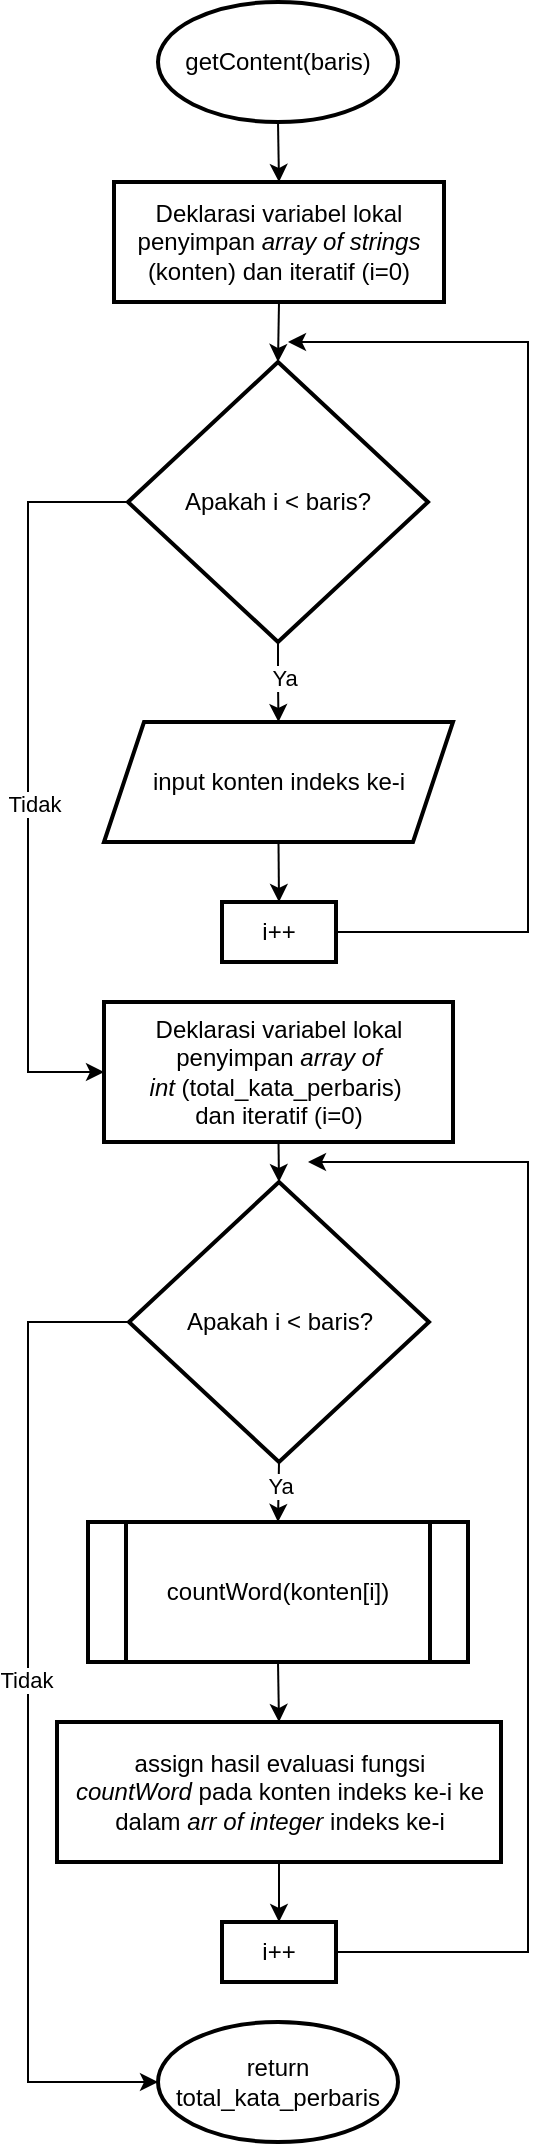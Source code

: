 <mxfile version="23.1.5" type="device">
  <diagram name="Page-1" id="pIJavBY0yzTweW4xneVl">
    <mxGraphModel dx="185" dy="673" grid="1" gridSize="10" guides="1" tooltips="1" connect="1" arrows="1" fold="1" page="1" pageScale="1" pageWidth="850" pageHeight="1100" math="0" shadow="0">
      <root>
        <mxCell id="0" />
        <mxCell id="1" parent="0" />
        <mxCell id="vW94LThCsiK0B-irUPG5-30" style="edgeStyle=orthogonalEdgeStyle;rounded=0;orthogonalLoop=1;jettySize=auto;html=1;exitX=0.5;exitY=1;exitDx=0;exitDy=0;exitPerimeter=0;entryX=0.5;entryY=0;entryDx=0;entryDy=0;" edge="1" parent="1" source="dBdyuKx9wnMH7rO0jvBw-1" target="vW94LThCsiK0B-irUPG5-29">
          <mxGeometry relative="1" as="geometry" />
        </mxCell>
        <mxCell id="dBdyuKx9wnMH7rO0jvBw-1" value="getContent(baris)" style="strokeWidth=2;html=1;shape=mxgraph.flowchart.start_1;whiteSpace=wrap;" parent="1" vertex="1">
          <mxGeometry x="1215" y="10" width="120" height="60" as="geometry" />
        </mxCell>
        <mxCell id="vW94LThCsiK0B-irUPG5-33" style="edgeStyle=orthogonalEdgeStyle;rounded=0;orthogonalLoop=1;jettySize=auto;html=1;exitX=0.5;exitY=1;exitDx=0;exitDy=0;entryX=0.5;entryY=0;entryDx=0;entryDy=0;" edge="1" parent="1" source="vW94LThCsiK0B-irUPG5-29" target="vW94LThCsiK0B-irUPG5-32">
          <mxGeometry relative="1" as="geometry" />
        </mxCell>
        <mxCell id="vW94LThCsiK0B-irUPG5-29" value="Deklarasi variabel lokal penyimpan &lt;i&gt;array of strings &lt;/i&gt;(konten)&lt;i&gt;&amp;nbsp;&lt;/i&gt;dan&lt;i&gt;&amp;nbsp;&lt;/i&gt;iteratif (i=0)" style="rounded=0;whiteSpace=wrap;html=1;strokeWidth=2;" vertex="1" parent="1">
          <mxGeometry x="1193" y="100" width="165" height="60" as="geometry" />
        </mxCell>
        <mxCell id="vW94LThCsiK0B-irUPG5-35" style="edgeStyle=orthogonalEdgeStyle;rounded=0;orthogonalLoop=1;jettySize=auto;html=1;exitX=0.5;exitY=1;exitDx=0;exitDy=0;entryX=0.5;entryY=0;entryDx=0;entryDy=0;" edge="1" parent="1" source="vW94LThCsiK0B-irUPG5-32" target="vW94LThCsiK0B-irUPG5-34">
          <mxGeometry relative="1" as="geometry" />
        </mxCell>
        <mxCell id="vW94LThCsiK0B-irUPG5-40" value="Ya" style="edgeLabel;html=1;align=center;verticalAlign=middle;resizable=0;points=[];" vertex="1" connectable="0" parent="vW94LThCsiK0B-irUPG5-35">
          <mxGeometry x="-0.178" y="3" relative="1" as="geometry">
            <mxPoint y="1" as="offset" />
          </mxGeometry>
        </mxCell>
        <mxCell id="vW94LThCsiK0B-irUPG5-32" value="Apakah i &amp;lt; baris?" style="rhombus;whiteSpace=wrap;html=1;strokeWidth=2;" vertex="1" parent="1">
          <mxGeometry x="1200" y="190" width="150" height="140" as="geometry" />
        </mxCell>
        <mxCell id="vW94LThCsiK0B-irUPG5-37" style="edgeStyle=orthogonalEdgeStyle;rounded=0;orthogonalLoop=1;jettySize=auto;html=1;exitX=0.5;exitY=1;exitDx=0;exitDy=0;entryX=0.5;entryY=0;entryDx=0;entryDy=0;" edge="1" parent="1" source="vW94LThCsiK0B-irUPG5-34" target="vW94LThCsiK0B-irUPG5-36">
          <mxGeometry relative="1" as="geometry" />
        </mxCell>
        <mxCell id="vW94LThCsiK0B-irUPG5-34" value="input konten indeks ke-i" style="shape=parallelogram;perimeter=parallelogramPerimeter;whiteSpace=wrap;html=1;fixedSize=1;strokeWidth=2;" vertex="1" parent="1">
          <mxGeometry x="1188" y="370" width="174.5" height="60" as="geometry" />
        </mxCell>
        <mxCell id="vW94LThCsiK0B-irUPG5-39" style="edgeStyle=orthogonalEdgeStyle;rounded=0;orthogonalLoop=1;jettySize=auto;html=1;exitX=1;exitY=0.5;exitDx=0;exitDy=0;" edge="1" parent="1" source="vW94LThCsiK0B-irUPG5-36">
          <mxGeometry relative="1" as="geometry">
            <mxPoint x="1280" y="180" as="targetPoint" />
            <Array as="points">
              <mxPoint x="1400" y="475" />
              <mxPoint x="1400" y="180" />
            </Array>
          </mxGeometry>
        </mxCell>
        <mxCell id="vW94LThCsiK0B-irUPG5-36" value="i++" style="rounded=0;whiteSpace=wrap;html=1;strokeWidth=2;" vertex="1" parent="1">
          <mxGeometry x="1247" y="460" width="57" height="30" as="geometry" />
        </mxCell>
        <mxCell id="vW94LThCsiK0B-irUPG5-38" value="" style="endArrow=classic;html=1;rounded=0;exitX=0;exitY=0.5;exitDx=0;exitDy=0;entryX=0;entryY=0.5;entryDx=0;entryDy=0;" edge="1" parent="1" source="vW94LThCsiK0B-irUPG5-32" target="vW94LThCsiK0B-irUPG5-42">
          <mxGeometry width="50" height="50" relative="1" as="geometry">
            <mxPoint x="1040" y="340" as="sourcePoint" />
            <mxPoint x="1090" y="290" as="targetPoint" />
            <Array as="points">
              <mxPoint x="1150" y="260" />
              <mxPoint x="1150" y="545" />
            </Array>
          </mxGeometry>
        </mxCell>
        <mxCell id="vW94LThCsiK0B-irUPG5-43" value="Tidak" style="edgeLabel;html=1;align=center;verticalAlign=middle;resizable=0;points=[];" vertex="1" connectable="0" parent="vW94LThCsiK0B-irUPG5-38">
          <mxGeometry x="0.069" y="3" relative="1" as="geometry">
            <mxPoint y="1" as="offset" />
          </mxGeometry>
        </mxCell>
        <mxCell id="vW94LThCsiK0B-irUPG5-45" style="edgeStyle=orthogonalEdgeStyle;rounded=0;orthogonalLoop=1;jettySize=auto;html=1;exitX=0.5;exitY=1;exitDx=0;exitDy=0;entryX=0.5;entryY=0;entryDx=0;entryDy=0;" edge="1" parent="1" source="vW94LThCsiK0B-irUPG5-42" target="vW94LThCsiK0B-irUPG5-44">
          <mxGeometry relative="1" as="geometry" />
        </mxCell>
        <mxCell id="vW94LThCsiK0B-irUPG5-42" value="Deklarasi variabel lokal penyimpan &lt;i&gt;array of int&amp;nbsp;&lt;/i&gt;(total_kata_perbaris)&lt;i&gt;&amp;nbsp;&lt;br&gt;&lt;/i&gt;dan&lt;i&gt;&amp;nbsp;&lt;/i&gt;iteratif (i=0)" style="rounded=0;whiteSpace=wrap;html=1;strokeWidth=2;" vertex="1" parent="1">
          <mxGeometry x="1188" y="510" width="174.5" height="70" as="geometry" />
        </mxCell>
        <mxCell id="vW94LThCsiK0B-irUPG5-48" style="edgeStyle=orthogonalEdgeStyle;rounded=0;orthogonalLoop=1;jettySize=auto;html=1;exitX=0.5;exitY=1;exitDx=0;exitDy=0;entryX=0.5;entryY=0;entryDx=0;entryDy=0;" edge="1" parent="1" source="vW94LThCsiK0B-irUPG5-44" target="vW94LThCsiK0B-irUPG5-47">
          <mxGeometry relative="1" as="geometry" />
        </mxCell>
        <mxCell id="vW94LThCsiK0B-irUPG5-54" value="Ya" style="edgeLabel;html=1;align=center;verticalAlign=middle;resizable=0;points=[];" vertex="1" connectable="0" parent="vW94LThCsiK0B-irUPG5-48">
          <mxGeometry x="-0.221" y="1" relative="1" as="geometry">
            <mxPoint as="offset" />
          </mxGeometry>
        </mxCell>
        <mxCell id="vW94LThCsiK0B-irUPG5-44" value="Apakah i &amp;lt; baris?" style="rhombus;whiteSpace=wrap;html=1;strokeWidth=2;" vertex="1" parent="1">
          <mxGeometry x="1200.5" y="600" width="150" height="140" as="geometry" />
        </mxCell>
        <mxCell id="vW94LThCsiK0B-irUPG5-51" style="edgeStyle=orthogonalEdgeStyle;rounded=0;orthogonalLoop=1;jettySize=auto;html=1;exitX=0.5;exitY=1;exitDx=0;exitDy=0;entryX=0.5;entryY=0;entryDx=0;entryDy=0;" edge="1" parent="1" source="vW94LThCsiK0B-irUPG5-46" target="vW94LThCsiK0B-irUPG5-50">
          <mxGeometry relative="1" as="geometry" />
        </mxCell>
        <mxCell id="vW94LThCsiK0B-irUPG5-46" value="assign hasil evaluasi fungsi &lt;i&gt;countWord&lt;/i&gt;&amp;nbsp;pada konten indeks ke-i ke dalam &lt;i&gt;arr of integer&lt;/i&gt;&amp;nbsp;indeks ke-i" style="rounded=0;whiteSpace=wrap;html=1;strokeWidth=2;" vertex="1" parent="1">
          <mxGeometry x="1164.5" y="870" width="222" height="70" as="geometry" />
        </mxCell>
        <mxCell id="vW94LThCsiK0B-irUPG5-49" style="edgeStyle=orthogonalEdgeStyle;rounded=0;orthogonalLoop=1;jettySize=auto;html=1;exitX=0.5;exitY=1;exitDx=0;exitDy=0;entryX=0.5;entryY=0;entryDx=0;entryDy=0;" edge="1" parent="1" source="vW94LThCsiK0B-irUPG5-47" target="vW94LThCsiK0B-irUPG5-46">
          <mxGeometry relative="1" as="geometry" />
        </mxCell>
        <mxCell id="vW94LThCsiK0B-irUPG5-47" value="countWord(konten[i])" style="shape=process;whiteSpace=wrap;html=1;backgroundOutline=1;strokeWidth=2;" vertex="1" parent="1">
          <mxGeometry x="1180" y="770" width="190" height="70" as="geometry" />
        </mxCell>
        <mxCell id="vW94LThCsiK0B-irUPG5-53" style="edgeStyle=orthogonalEdgeStyle;rounded=0;orthogonalLoop=1;jettySize=auto;html=1;exitX=1;exitY=0.5;exitDx=0;exitDy=0;" edge="1" parent="1" source="vW94LThCsiK0B-irUPG5-50">
          <mxGeometry relative="1" as="geometry">
            <mxPoint x="1290" y="590" as="targetPoint" />
            <Array as="points">
              <mxPoint x="1400" y="985" />
              <mxPoint x="1400" y="590" />
            </Array>
          </mxGeometry>
        </mxCell>
        <mxCell id="vW94LThCsiK0B-irUPG5-50" value="i++" style="rounded=0;whiteSpace=wrap;html=1;strokeWidth=2;" vertex="1" parent="1">
          <mxGeometry x="1247" y="970" width="57" height="30" as="geometry" />
        </mxCell>
        <mxCell id="vW94LThCsiK0B-irUPG5-55" value="return total_kata_perbaris" style="strokeWidth=2;html=1;shape=mxgraph.flowchart.start_1;whiteSpace=wrap;" vertex="1" parent="1">
          <mxGeometry x="1215" y="1020" width="120" height="60" as="geometry" />
        </mxCell>
        <mxCell id="vW94LThCsiK0B-irUPG5-56" style="edgeStyle=orthogonalEdgeStyle;rounded=0;orthogonalLoop=1;jettySize=auto;html=1;exitX=0;exitY=0.5;exitDx=0;exitDy=0;entryX=0;entryY=0.5;entryDx=0;entryDy=0;entryPerimeter=0;" edge="1" parent="1" source="vW94LThCsiK0B-irUPG5-44" target="vW94LThCsiK0B-irUPG5-55">
          <mxGeometry relative="1" as="geometry">
            <Array as="points">
              <mxPoint x="1150" y="670" />
              <mxPoint x="1150" y="1050" />
            </Array>
          </mxGeometry>
        </mxCell>
        <mxCell id="vW94LThCsiK0B-irUPG5-57" value="Tidak" style="edgeLabel;html=1;align=center;verticalAlign=middle;resizable=0;points=[];" vertex="1" connectable="0" parent="vW94LThCsiK0B-irUPG5-56">
          <mxGeometry x="-0.144" y="3" relative="1" as="geometry">
            <mxPoint x="-4" y="17" as="offset" />
          </mxGeometry>
        </mxCell>
      </root>
    </mxGraphModel>
  </diagram>
</mxfile>
